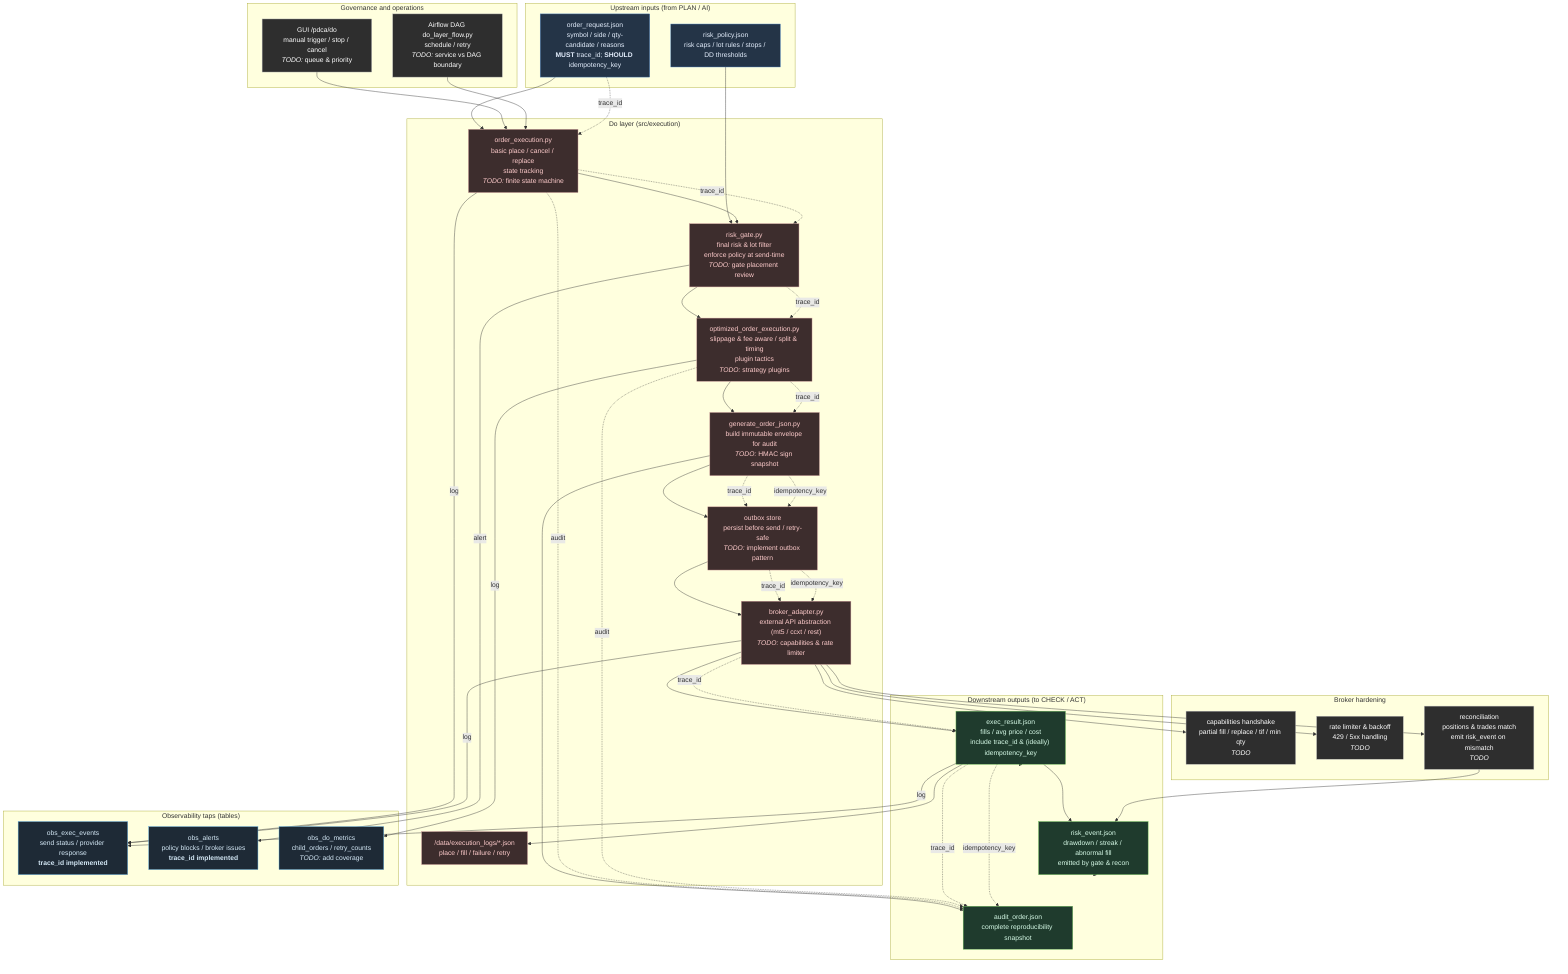 flowchart TD

%% ====== styles (GitHub-safe) ======
classDef inputs fill:#243447,stroke:#4f86c6,color:#e6f0ff;
classDef do fill:#3d2d2d,stroke:#cc9999,color:#ffcccc;
classDef outputs fill:#1f3b2d,stroke:#6bbf59,color:#d7fbe8;
classDef gov fill:#2e2e2e,stroke:#b7b7b7,color:#ffffff;
classDef obs fill:#1e2a36,stroke:#5dade2,color:#d6eaf8;
classDef todo fill:#323232,stroke:#ff9f43,color:#ffd8a8;

%% ====== INPUTS from PLAN/AI ======
subgraph INPUTS ["Upstream inputs (from PLAN / AI)"]
  REQ["order_request.json<br/>symbol / side / qty-candidate / reasons<br/><b>MUST</b> trace_id; <b>SHOULD</b> idempotency_key"]
  RISKPOL["risk_policy.json<br/>risk caps / lot rules / stops / DD thresholds"]
end

%% ====== DO layer ======
subgraph DO_LAYER ["Do layer (src/execution)"]
  ORDER["order_execution.py<br/>basic place / cancel / replace<br/>state tracking<br/><i>TODO:</i> finite state machine"]
  RISK_GATE["risk_gate.py<br/>final risk & lot filter<br/>enforce policy at send-time<br/><i>TODO:</i> gate placement review"]
  OPT["optimized_order_execution.py<br/>slippage & fee aware / split & timing<br/>plugin tactics<br/><i>TODO:</i> strategy plugins"]
  GENJSON["generate_order_json.py<br/>build immutable envelope for audit<br/><i>TODO:</i> HMAC sign snapshot"]
  OUTBOX["outbox store<br/>persist before send / retry-safe<br/><i>TODO:</i> implement outbox pattern"]
  BROKER["broker_adapter.py<br/>external API abstraction (mt5 / ccxt / rest)<br/><i>TODO:</i> capabilities & rate limiter"]
  LOGFILE["/data/execution_logs/*.json<br/>place / fill / failure / retry"]
end

%% ====== OUTPUTS to CHECK / ACT ======
subgraph OUTPUTS ["Downstream outputs (to CHECK / ACT)"]
  EXECRES["exec_result.json<br/>fills / avg price / cost<br/>include trace_id & (ideally) idempotency_key"]
  ALERTSRC["risk_event.json<br/>drawdown / streak / abnormal fill<br/>emitted by gate & recon"]
  AUDIT["audit_order.json<br/>complete reproducibility snapshot"]
end

%% ====== GOVERNANCE / ORCHESTRATION ======
subgraph GOVERNANCE ["Governance and operations"]
  GUI_DO["GUI /pdca/do<br/>manual trigger / stop / cancel<br/><i>TODO:</i> queue & priority"]
  DAG_DO["Airflow DAG do_layer_flow.py<br/>schedule / retry<br/><i>TODO:</i> service vs DAG boundary"]
end

%% ====== OBSERVABILITY TAPS ======
subgraph OBS ["Observability taps (tables)"]
  OBS_EXEC["obs_exec_events<br/>send status / provider response<br/><b>trace_id implemented</b>"]
  OBS_ALT["obs_alerts<br/>policy blocks / broker issues<br/><b>trace_id implemented</b>"]
  OBS_DO["obs_do_metrics<br/>child_orders / retry_counts<br/><i>TODO:</i> add coverage"]
end

%% ====== AUX: broker hardening ======
subgraph AUX ["Broker hardening"]
  CAPS["capabilities handshake<br/>partial fill / replace / tif / min qty<br/><i>TODO</i>"]
  RLIM["rate limiter & backoff<br/>429 / 5xx handling<br/><i>TODO</i>"]
  RECON["reconciliation<br/>positions & trades match<br/>emit risk_event on mismatch<br/><i>TODO</i>"]
end

%% ====== FLOW ======
REQ --> ORDER
RISKPOL --> RISK_GATE
ORDER --> RISK_GATE
RISK_GATE --> OPT
OPT --> GENJSON
GENJSON --> OUTBOX
OUTBOX --> BROKER
BROKER --> EXECRES
EXECRES --> LOGFILE

%% ====== AUDIT PATHS ======
GENJSON --> AUDIT
ORDER -. audit .-> AUDIT
OPT -. audit .-> AUDIT

%% ====== GOVERNANCE LINKS ======
GUI_DO --> ORDER
DAG_DO --> ORDER

%% ====== DOWNSTREAM LINKS ======
EXECRES --> ALERTSRC
EXECRES --> OUTPUTS
ALERTSRC --> OUTPUTS

%% ====== OBS LINKS ======
ORDER -->|log| OBS_EXEC
RISK_GATE -->|alert| OBS_ALT
OPT -->|log| OBS_DO
BROKER -->|log| OBS_EXEC
EXECRES -->|log| OBS_EXEC

%% ====== AUX LINKS ======
BROKER --> CAPS
BROKER --> RLIM
BROKER --> RECON
RECON --> ALERTSRC

%% ====== IDENTITY / CORRELATION ======
REQ -. trace_id .-> ORDER
ORDER -. trace_id .-> RISK_GATE
RISK_GATE -. trace_id .-> OPT
OPT -. trace_id .-> GENJSON
GENJSON -. trace_id .-> OUTBOX
OUTBOX -. trace_id .-> BROKER
BROKER -. trace_id .-> EXECRES
EXECRES -. trace_id .-> AUDIT

%% ====== IDEMPOTENCY ======
GENJSON -. idempotency_key .-> OUTBOX
OUTBOX -. idempotency_key .-> BROKER
EXECRES -. idempotency_key .-> AUDIT

%% ====== class bindings ======
class REQ,RISKPOL inputs;
class ORDER,RISK_GATE,OPT,GENJSON,OUTBOX,BROKER,LOGFILE do;
class EXECRES,ALERTSRC,AUDIT outputs;
class GUI_DO,DAG_DO gov;
class OBS_EXEC,OBS_ALT,OBS_DO obs;
class CAPS,RLIM,RECON gov;
